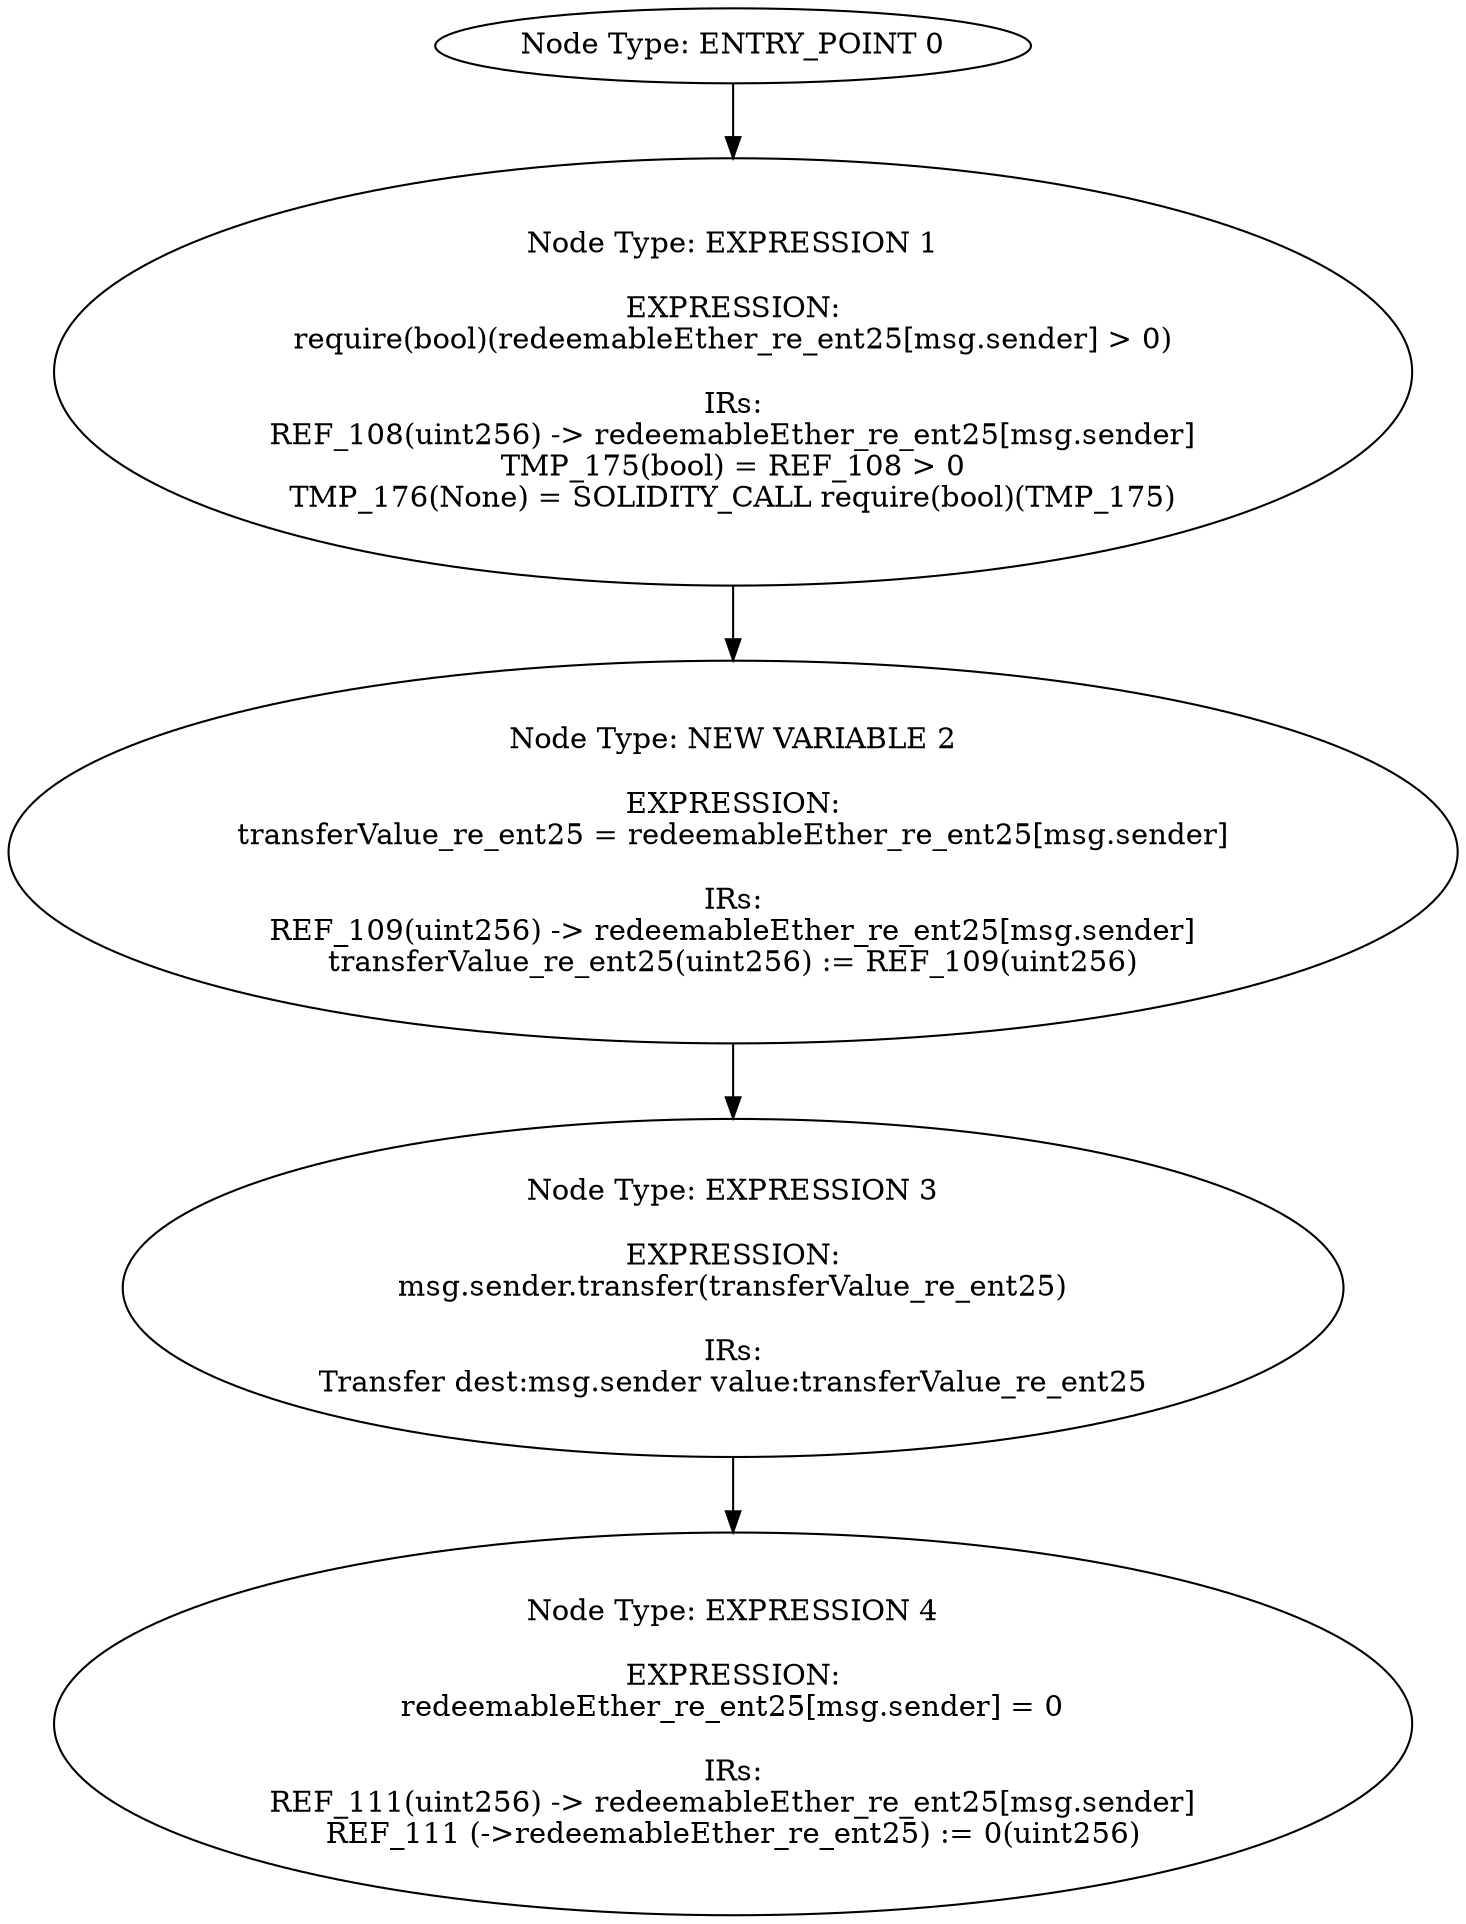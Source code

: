 digraph{
0[label="Node Type: ENTRY_POINT 0
"];
0->1;
1[label="Node Type: EXPRESSION 1

EXPRESSION:
require(bool)(redeemableEther_re_ent25[msg.sender] > 0)

IRs:
REF_108(uint256) -> redeemableEther_re_ent25[msg.sender]
TMP_175(bool) = REF_108 > 0
TMP_176(None) = SOLIDITY_CALL require(bool)(TMP_175)"];
1->2;
2[label="Node Type: NEW VARIABLE 2

EXPRESSION:
transferValue_re_ent25 = redeemableEther_re_ent25[msg.sender]

IRs:
REF_109(uint256) -> redeemableEther_re_ent25[msg.sender]
transferValue_re_ent25(uint256) := REF_109(uint256)"];
2->3;
3[label="Node Type: EXPRESSION 3

EXPRESSION:
msg.sender.transfer(transferValue_re_ent25)

IRs:
Transfer dest:msg.sender value:transferValue_re_ent25"];
3->4;
4[label="Node Type: EXPRESSION 4

EXPRESSION:
redeemableEther_re_ent25[msg.sender] = 0

IRs:
REF_111(uint256) -> redeemableEther_re_ent25[msg.sender]
REF_111 (->redeemableEther_re_ent25) := 0(uint256)"];
}
